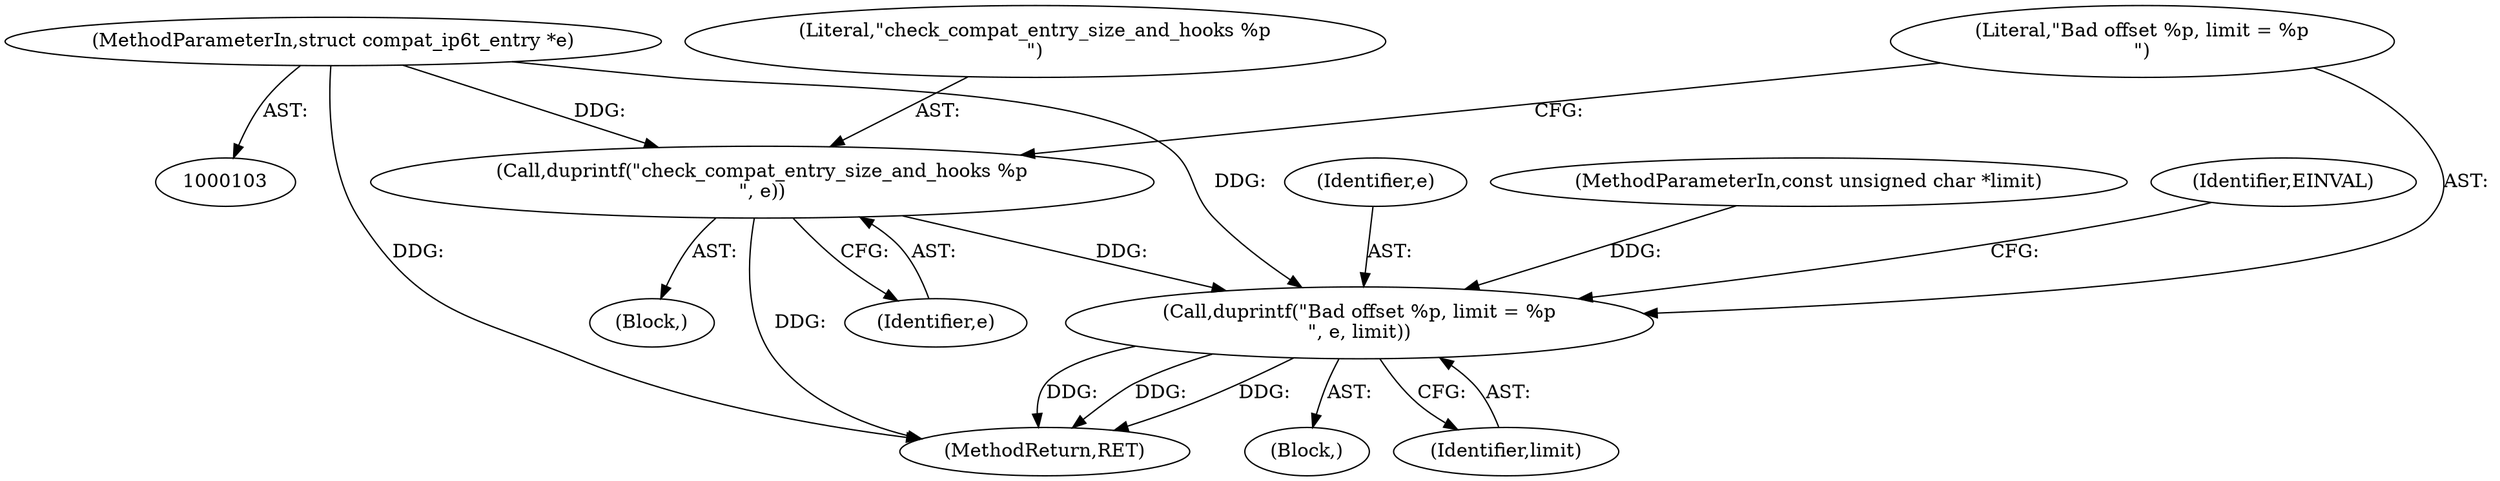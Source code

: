 digraph "0_linux_6e94e0cfb0887e4013b3b930fa6ab1fe6bb6ba91_3@pointer" {
"1000121" [label="(Call,duprintf(\"check_compat_entry_size_and_hooks %p\n\", e))"];
"1000104" [label="(MethodParameterIn,struct compat_ip6t_entry *e)"];
"1000125" [label="(Call,duprintf(\"Bad offset %p, limit = %p\n\", e, limit))"];
"1000362" [label="(MethodReturn,RET)"];
"1000122" [label="(Literal,\"check_compat_entry_size_and_hooks %p\n\")"];
"1000126" [label="(Literal,\"Bad offset %p, limit = %p\n\")"];
"1000123" [label="(Identifier,e)"];
"1000124" [label="(Block,)"];
"1000128" [label="(Identifier,limit)"];
"1000112" [label="(Block,)"];
"1000125" [label="(Call,duprintf(\"Bad offset %p, limit = %p\n\", e, limit))"];
"1000127" [label="(Identifier,e)"];
"1000108" [label="(MethodParameterIn,const unsigned char *limit)"];
"1000121" [label="(Call,duprintf(\"check_compat_entry_size_and_hooks %p\n\", e))"];
"1000104" [label="(MethodParameterIn,struct compat_ip6t_entry *e)"];
"1000131" [label="(Identifier,EINVAL)"];
"1000121" -> "1000112"  [label="AST: "];
"1000121" -> "1000123"  [label="CFG: "];
"1000122" -> "1000121"  [label="AST: "];
"1000123" -> "1000121"  [label="AST: "];
"1000126" -> "1000121"  [label="CFG: "];
"1000121" -> "1000362"  [label="DDG: "];
"1000104" -> "1000121"  [label="DDG: "];
"1000121" -> "1000125"  [label="DDG: "];
"1000104" -> "1000103"  [label="AST: "];
"1000104" -> "1000362"  [label="DDG: "];
"1000104" -> "1000125"  [label="DDG: "];
"1000125" -> "1000124"  [label="AST: "];
"1000125" -> "1000128"  [label="CFG: "];
"1000126" -> "1000125"  [label="AST: "];
"1000127" -> "1000125"  [label="AST: "];
"1000128" -> "1000125"  [label="AST: "];
"1000131" -> "1000125"  [label="CFG: "];
"1000125" -> "1000362"  [label="DDG: "];
"1000125" -> "1000362"  [label="DDG: "];
"1000125" -> "1000362"  [label="DDG: "];
"1000108" -> "1000125"  [label="DDG: "];
}
